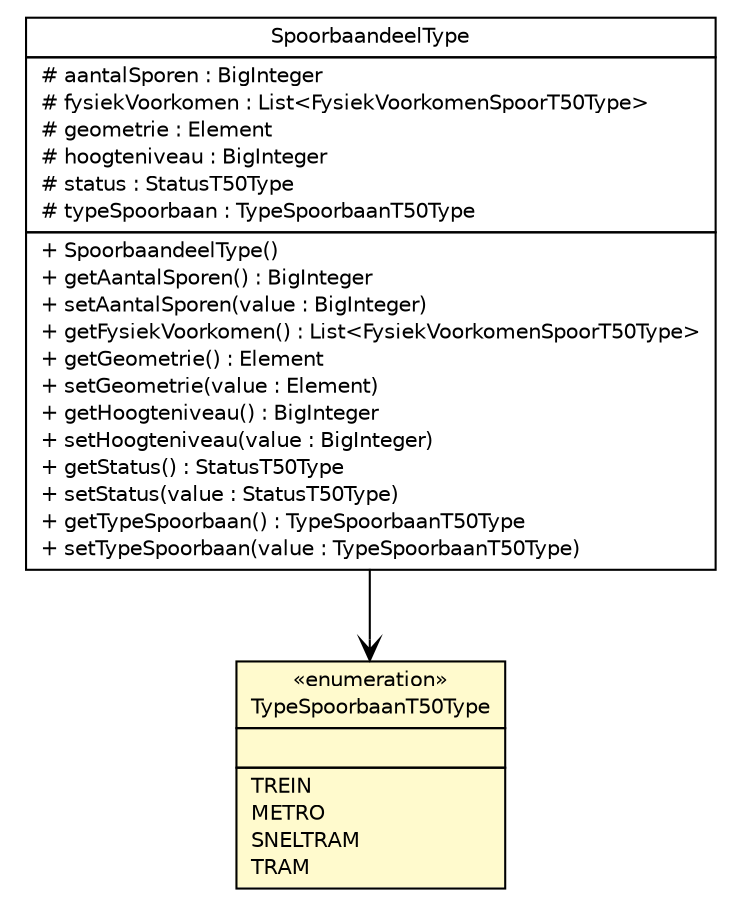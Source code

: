 #!/usr/local/bin/dot
#
# Class diagram 
# Generated by UMLGraph version R5_6-24-gf6e263 (http://www.umlgraph.org/)
#

digraph G {
	edge [fontname="Helvetica",fontsize=10,labelfontname="Helvetica",labelfontsize=10];
	node [fontname="Helvetica",fontsize=10,shape=plaintext];
	nodesep=0.25;
	ranksep=0.5;
	// nl.b3p.topnl.top50nl.SpoorbaandeelType
	c45385 [label=<<table title="nl.b3p.topnl.top50nl.SpoorbaandeelType" border="0" cellborder="1" cellspacing="0" cellpadding="2" port="p" href="./SpoorbaandeelType.html">
		<tr><td><table border="0" cellspacing="0" cellpadding="1">
<tr><td align="center" balign="center"> SpoorbaandeelType </td></tr>
		</table></td></tr>
		<tr><td><table border="0" cellspacing="0" cellpadding="1">
<tr><td align="left" balign="left"> # aantalSporen : BigInteger </td></tr>
<tr><td align="left" balign="left"> # fysiekVoorkomen : List&lt;FysiekVoorkomenSpoorT50Type&gt; </td></tr>
<tr><td align="left" balign="left"> # geometrie : Element </td></tr>
<tr><td align="left" balign="left"> # hoogteniveau : BigInteger </td></tr>
<tr><td align="left" balign="left"> # status : StatusT50Type </td></tr>
<tr><td align="left" balign="left"> # typeSpoorbaan : TypeSpoorbaanT50Type </td></tr>
		</table></td></tr>
		<tr><td><table border="0" cellspacing="0" cellpadding="1">
<tr><td align="left" balign="left"> + SpoorbaandeelType() </td></tr>
<tr><td align="left" balign="left"> + getAantalSporen() : BigInteger </td></tr>
<tr><td align="left" balign="left"> + setAantalSporen(value : BigInteger) </td></tr>
<tr><td align="left" balign="left"> + getFysiekVoorkomen() : List&lt;FysiekVoorkomenSpoorT50Type&gt; </td></tr>
<tr><td align="left" balign="left"> + getGeometrie() : Element </td></tr>
<tr><td align="left" balign="left"> + setGeometrie(value : Element) </td></tr>
<tr><td align="left" balign="left"> + getHoogteniveau() : BigInteger </td></tr>
<tr><td align="left" balign="left"> + setHoogteniveau(value : BigInteger) </td></tr>
<tr><td align="left" balign="left"> + getStatus() : StatusT50Type </td></tr>
<tr><td align="left" balign="left"> + setStatus(value : StatusT50Type) </td></tr>
<tr><td align="left" balign="left"> + getTypeSpoorbaan() : TypeSpoorbaanT50Type </td></tr>
<tr><td align="left" balign="left"> + setTypeSpoorbaan(value : TypeSpoorbaanT50Type) </td></tr>
		</table></td></tr>
		</table>>, URL="./SpoorbaandeelType.html", fontname="Helvetica", fontcolor="black", fontsize=10.0];
	// nl.b3p.topnl.top50nl.TypeSpoorbaanT50Type
	c45434 [label=<<table title="nl.b3p.topnl.top50nl.TypeSpoorbaanT50Type" border="0" cellborder="1" cellspacing="0" cellpadding="2" port="p" bgcolor="lemonChiffon" href="./TypeSpoorbaanT50Type.html">
		<tr><td><table border="0" cellspacing="0" cellpadding="1">
<tr><td align="center" balign="center"> &#171;enumeration&#187; </td></tr>
<tr><td align="center" balign="center"> TypeSpoorbaanT50Type </td></tr>
		</table></td></tr>
		<tr><td><table border="0" cellspacing="0" cellpadding="1">
<tr><td align="left" balign="left">  </td></tr>
		</table></td></tr>
		<tr><td><table border="0" cellspacing="0" cellpadding="1">
<tr><td align="left" balign="left"> TREIN </td></tr>
<tr><td align="left" balign="left"> METRO </td></tr>
<tr><td align="left" balign="left"> SNELTRAM </td></tr>
<tr><td align="left" balign="left"> TRAM </td></tr>
		</table></td></tr>
		</table>>, URL="./TypeSpoorbaanT50Type.html", fontname="Helvetica", fontcolor="black", fontsize=10.0];
	// nl.b3p.topnl.top50nl.SpoorbaandeelType NAVASSOC nl.b3p.topnl.top50nl.TypeSpoorbaanT50Type
	c45385:p -> c45434:p [taillabel="", label="", headlabel="", fontname="Helvetica", fontcolor="black", fontsize=10.0, color="black", arrowhead=open];
}

